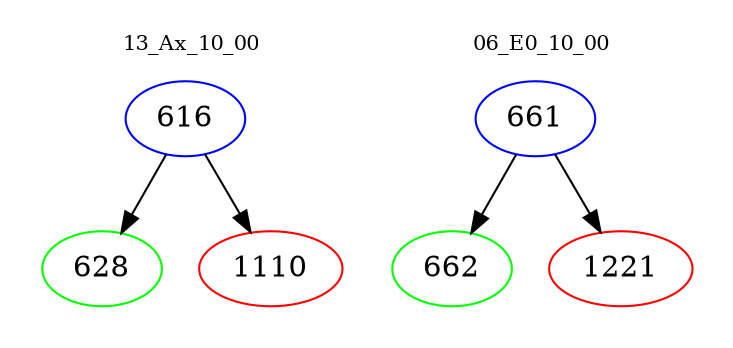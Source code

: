 digraph{
subgraph cluster_0 {
color = white
label = "13_Ax_10_00";
fontsize=10;
T0_616 [label="616", color="blue"]
T0_616 -> T0_628 [color="black"]
T0_628 [label="628", color="green"]
T0_616 -> T0_1110 [color="black"]
T0_1110 [label="1110", color="red"]
}
subgraph cluster_1 {
color = white
label = "06_E0_10_00";
fontsize=10;
T1_661 [label="661", color="blue"]
T1_661 -> T1_662 [color="black"]
T1_662 [label="662", color="green"]
T1_661 -> T1_1221 [color="black"]
T1_1221 [label="1221", color="red"]
}
}
